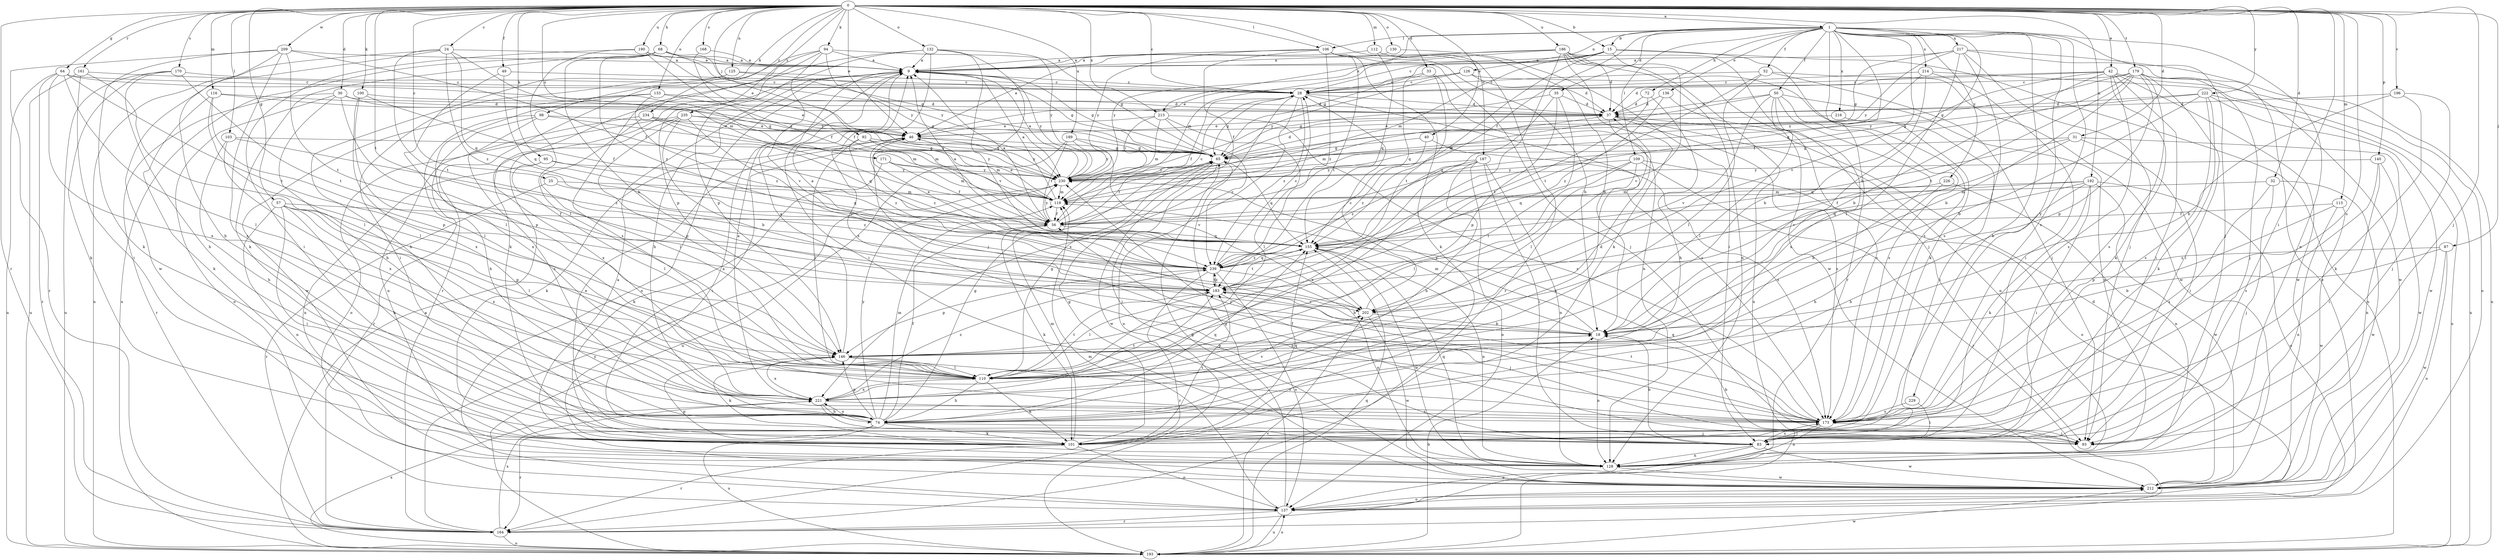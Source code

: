 strict digraph  {
0;
1;
9;
15;
18;
24;
25;
28;
30;
31;
32;
33;
35;
37;
40;
42;
46;
49;
50;
52;
56;
57;
64;
65;
68;
72;
74;
83;
87;
92;
93;
94;
95;
98;
100;
101;
103;
106;
109;
110;
112;
113;
116;
119;
125;
126;
128;
130;
132;
133;
136;
137;
140;
146;
155;
161;
164;
168;
170;
171;
173;
179;
183;
186;
187;
189;
190;
192;
193;
196;
202;
209;
212;
213;
214;
216;
217;
221;
222;
226;
229;
230;
234;
235;
239;
0 -> 1  [label=a];
0 -> 15  [label=b];
0 -> 24  [label=c];
0 -> 25  [label=c];
0 -> 28  [label=c];
0 -> 30  [label=d];
0 -> 31  [label=d];
0 -> 32  [label=d];
0 -> 33  [label=d];
0 -> 40  [label=e];
0 -> 42  [label=e];
0 -> 46  [label=e];
0 -> 49  [label=f];
0 -> 57  [label=g];
0 -> 64  [label=g];
0 -> 68  [label=h];
0 -> 83  [label=i];
0 -> 87  [label=j];
0 -> 92  [label=j];
0 -> 93  [label=j];
0 -> 94  [label=k];
0 -> 95  [label=k];
0 -> 98  [label=k];
0 -> 100  [label=k];
0 -> 103  [label=l];
0 -> 106  [label=l];
0 -> 112  [label=m];
0 -> 113  [label=m];
0 -> 116  [label=m];
0 -> 125  [label=n];
0 -> 130  [label=o];
0 -> 132  [label=o];
0 -> 133  [label=o];
0 -> 140  [label=p];
0 -> 161  [label=r];
0 -> 164  [label=r];
0 -> 168  [label=s];
0 -> 170  [label=s];
0 -> 171  [label=s];
0 -> 173  [label=s];
0 -> 179  [label=t];
0 -> 183  [label=t];
0 -> 186  [label=u];
0 -> 187  [label=u];
0 -> 189  [label=u];
0 -> 190  [label=u];
0 -> 192  [label=u];
0 -> 196  [label=v];
0 -> 209  [label=w];
0 -> 213  [label=x];
0 -> 222  [label=y];
0 -> 234  [label=z];
0 -> 235  [label=z];
1 -> 15  [label=b];
1 -> 18  [label=b];
1 -> 35  [label=d];
1 -> 50  [label=f];
1 -> 52  [label=f];
1 -> 56  [label=f];
1 -> 72  [label=h];
1 -> 93  [label=j];
1 -> 101  [label=k];
1 -> 106  [label=l];
1 -> 109  [label=l];
1 -> 126  [label=n];
1 -> 128  [label=n];
1 -> 136  [label=o];
1 -> 155  [label=q];
1 -> 164  [label=r];
1 -> 173  [label=s];
1 -> 202  [label=v];
1 -> 213  [label=x];
1 -> 214  [label=x];
1 -> 216  [label=x];
1 -> 217  [label=x];
1 -> 226  [label=y];
1 -> 229  [label=y];
9 -> 28  [label=c];
9 -> 65  [label=g];
9 -> 74  [label=h];
9 -> 83  [label=i];
9 -> 137  [label=o];
9 -> 230  [label=y];
15 -> 9  [label=a];
15 -> 28  [label=c];
15 -> 65  [label=g];
15 -> 119  [label=m];
15 -> 155  [label=q];
15 -> 173  [label=s];
15 -> 193  [label=u];
15 -> 202  [label=v];
18 -> 119  [label=m];
18 -> 128  [label=n];
18 -> 146  [label=p];
18 -> 230  [label=y];
24 -> 9  [label=a];
24 -> 119  [label=m];
24 -> 155  [label=q];
24 -> 183  [label=t];
24 -> 193  [label=u];
24 -> 212  [label=w];
24 -> 239  [label=z];
25 -> 119  [label=m];
25 -> 164  [label=r];
25 -> 239  [label=z];
28 -> 37  [label=d];
28 -> 56  [label=f];
28 -> 65  [label=g];
28 -> 173  [label=s];
28 -> 193  [label=u];
28 -> 221  [label=x];
28 -> 239  [label=z];
30 -> 37  [label=d];
30 -> 65  [label=g];
30 -> 74  [label=h];
30 -> 137  [label=o];
30 -> 146  [label=p];
30 -> 164  [label=r];
31 -> 65  [label=g];
31 -> 83  [label=i];
31 -> 155  [label=q];
31 -> 202  [label=v];
31 -> 212  [label=w];
32 -> 93  [label=j];
32 -> 119  [label=m];
32 -> 173  [label=s];
32 -> 212  [label=w];
33 -> 28  [label=c];
33 -> 128  [label=n];
33 -> 155  [label=q];
33 -> 183  [label=t];
35 -> 37  [label=d];
35 -> 65  [label=g];
35 -> 110  [label=l];
35 -> 146  [label=p];
35 -> 155  [label=q];
37 -> 46  [label=e];
37 -> 110  [label=l];
37 -> 119  [label=m];
37 -> 128  [label=n];
37 -> 173  [label=s];
40 -> 65  [label=g];
40 -> 173  [label=s];
40 -> 239  [label=z];
42 -> 18  [label=b];
42 -> 28  [label=c];
42 -> 37  [label=d];
42 -> 83  [label=i];
42 -> 101  [label=k];
42 -> 137  [label=o];
42 -> 173  [label=s];
42 -> 212  [label=w];
42 -> 230  [label=y];
46 -> 65  [label=g];
46 -> 83  [label=i];
46 -> 101  [label=k];
46 -> 230  [label=y];
46 -> 239  [label=z];
49 -> 28  [label=c];
49 -> 110  [label=l];
49 -> 155  [label=q];
50 -> 37  [label=d];
50 -> 74  [label=h];
50 -> 110  [label=l];
50 -> 119  [label=m];
50 -> 128  [label=n];
50 -> 173  [label=s];
50 -> 202  [label=v];
50 -> 221  [label=x];
52 -> 28  [label=c];
52 -> 93  [label=j];
52 -> 110  [label=l];
52 -> 183  [label=t];
52 -> 212  [label=w];
56 -> 9  [label=a];
56 -> 28  [label=c];
56 -> 101  [label=k];
56 -> 155  [label=q];
56 -> 230  [label=y];
57 -> 56  [label=f];
57 -> 74  [label=h];
57 -> 83  [label=i];
57 -> 110  [label=l];
57 -> 128  [label=n];
57 -> 146  [label=p];
57 -> 221  [label=x];
64 -> 28  [label=c];
64 -> 110  [label=l];
64 -> 164  [label=r];
64 -> 183  [label=t];
64 -> 193  [label=u];
64 -> 221  [label=x];
64 -> 230  [label=y];
65 -> 37  [label=d];
65 -> 56  [label=f];
65 -> 83  [label=i];
65 -> 155  [label=q];
65 -> 212  [label=w];
65 -> 230  [label=y];
68 -> 9  [label=a];
68 -> 18  [label=b];
68 -> 65  [label=g];
68 -> 101  [label=k];
68 -> 193  [label=u];
68 -> 230  [label=y];
68 -> 239  [label=z];
72 -> 37  [label=d];
72 -> 74  [label=h];
72 -> 183  [label=t];
74 -> 56  [label=f];
74 -> 65  [label=g];
74 -> 93  [label=j];
74 -> 101  [label=k];
74 -> 119  [label=m];
74 -> 146  [label=p];
74 -> 155  [label=q];
74 -> 164  [label=r];
74 -> 193  [label=u];
74 -> 221  [label=x];
74 -> 230  [label=y];
83 -> 18  [label=b];
83 -> 128  [label=n];
83 -> 137  [label=o];
83 -> 173  [label=s];
83 -> 212  [label=w];
87 -> 18  [label=b];
87 -> 137  [label=o];
87 -> 212  [label=w];
87 -> 239  [label=z];
92 -> 65  [label=g];
92 -> 110  [label=l];
92 -> 119  [label=m];
92 -> 230  [label=y];
92 -> 239  [label=z];
93 -> 18  [label=b];
94 -> 9  [label=a];
94 -> 65  [label=g];
94 -> 146  [label=p];
94 -> 164  [label=r];
94 -> 173  [label=s];
94 -> 202  [label=v];
94 -> 230  [label=y];
95 -> 110  [label=l];
95 -> 128  [label=n];
95 -> 155  [label=q];
95 -> 230  [label=y];
98 -> 46  [label=e];
98 -> 74  [label=h];
98 -> 119  [label=m];
98 -> 164  [label=r];
98 -> 173  [label=s];
100 -> 37  [label=d];
100 -> 56  [label=f];
100 -> 110  [label=l];
100 -> 221  [label=x];
101 -> 46  [label=e];
101 -> 65  [label=g];
101 -> 119  [label=m];
101 -> 137  [label=o];
101 -> 155  [label=q];
101 -> 164  [label=r];
101 -> 183  [label=t];
103 -> 65  [label=g];
103 -> 74  [label=h];
103 -> 221  [label=x];
103 -> 239  [label=z];
106 -> 9  [label=a];
106 -> 18  [label=b];
106 -> 46  [label=e];
106 -> 56  [label=f];
106 -> 93  [label=j];
106 -> 101  [label=k];
106 -> 183  [label=t];
106 -> 230  [label=y];
106 -> 239  [label=z];
109 -> 74  [label=h];
109 -> 110  [label=l];
109 -> 137  [label=o];
109 -> 155  [label=q];
109 -> 164  [label=r];
109 -> 230  [label=y];
110 -> 37  [label=d];
110 -> 65  [label=g];
110 -> 74  [label=h];
110 -> 101  [label=k];
110 -> 183  [label=t];
110 -> 221  [label=x];
112 -> 9  [label=a];
112 -> 18  [label=b];
112 -> 155  [label=q];
112 -> 164  [label=r];
113 -> 56  [label=f];
113 -> 128  [label=n];
113 -> 146  [label=p];
113 -> 212  [label=w];
116 -> 37  [label=d];
116 -> 65  [label=g];
116 -> 101  [label=k];
116 -> 110  [label=l];
116 -> 146  [label=p];
119 -> 9  [label=a];
119 -> 46  [label=e];
119 -> 56  [label=f];
125 -> 28  [label=c];
125 -> 65  [label=g];
125 -> 74  [label=h];
125 -> 83  [label=i];
126 -> 28  [label=c];
126 -> 37  [label=d];
126 -> 46  [label=e];
126 -> 101  [label=k];
126 -> 230  [label=y];
128 -> 9  [label=a];
128 -> 146  [label=p];
128 -> 155  [label=q];
128 -> 212  [label=w];
130 -> 9  [label=a];
130 -> 83  [label=i];
132 -> 9  [label=a];
132 -> 93  [label=j];
132 -> 101  [label=k];
132 -> 146  [label=p];
132 -> 173  [label=s];
132 -> 202  [label=v];
132 -> 230  [label=y];
133 -> 37  [label=d];
133 -> 46  [label=e];
133 -> 212  [label=w];
133 -> 221  [label=x];
133 -> 239  [label=z];
136 -> 37  [label=d];
136 -> 173  [label=s];
136 -> 239  [label=z];
137 -> 65  [label=g];
137 -> 119  [label=m];
137 -> 164  [label=r];
137 -> 193  [label=u];
140 -> 83  [label=i];
140 -> 128  [label=n];
140 -> 173  [label=s];
140 -> 230  [label=y];
146 -> 9  [label=a];
146 -> 18  [label=b];
146 -> 101  [label=k];
146 -> 110  [label=l];
146 -> 173  [label=s];
146 -> 221  [label=x];
155 -> 9  [label=a];
155 -> 46  [label=e];
155 -> 128  [label=n];
155 -> 183  [label=t];
155 -> 212  [label=w];
155 -> 239  [label=z];
161 -> 28  [label=c];
161 -> 83  [label=i];
161 -> 110  [label=l];
161 -> 193  [label=u];
164 -> 193  [label=u];
164 -> 221  [label=x];
164 -> 230  [label=y];
168 -> 9  [label=a];
168 -> 56  [label=f];
170 -> 28  [label=c];
170 -> 74  [label=h];
170 -> 101  [label=k];
170 -> 183  [label=t];
170 -> 193  [label=u];
171 -> 56  [label=f];
171 -> 101  [label=k];
171 -> 119  [label=m];
171 -> 230  [label=y];
173 -> 56  [label=f];
173 -> 83  [label=i];
173 -> 93  [label=j];
173 -> 128  [label=n];
173 -> 155  [label=q];
173 -> 183  [label=t];
173 -> 230  [label=y];
179 -> 18  [label=b];
179 -> 28  [label=c];
179 -> 56  [label=f];
179 -> 65  [label=g];
179 -> 83  [label=i];
179 -> 93  [label=j];
179 -> 146  [label=p];
179 -> 173  [label=s];
179 -> 183  [label=t];
179 -> 212  [label=w];
183 -> 9  [label=a];
183 -> 18  [label=b];
183 -> 93  [label=j];
183 -> 110  [label=l];
183 -> 202  [label=v];
183 -> 239  [label=z];
186 -> 9  [label=a];
186 -> 37  [label=d];
186 -> 93  [label=j];
186 -> 101  [label=k];
186 -> 110  [label=l];
186 -> 119  [label=m];
186 -> 128  [label=n];
186 -> 193  [label=u];
186 -> 212  [label=w];
186 -> 230  [label=y];
187 -> 74  [label=h];
187 -> 83  [label=i];
187 -> 128  [label=n];
187 -> 137  [label=o];
187 -> 221  [label=x];
187 -> 230  [label=y];
187 -> 239  [label=z];
189 -> 56  [label=f];
189 -> 65  [label=g];
189 -> 193  [label=u];
189 -> 202  [label=v];
189 -> 230  [label=y];
190 -> 9  [label=a];
190 -> 46  [label=e];
190 -> 56  [label=f];
190 -> 83  [label=i];
190 -> 110  [label=l];
192 -> 56  [label=f];
192 -> 74  [label=h];
192 -> 83  [label=i];
192 -> 101  [label=k];
192 -> 119  [label=m];
192 -> 137  [label=o];
192 -> 155  [label=q];
192 -> 212  [label=w];
193 -> 9  [label=a];
193 -> 18  [label=b];
193 -> 137  [label=o];
193 -> 155  [label=q];
193 -> 202  [label=v];
193 -> 212  [label=w];
193 -> 221  [label=x];
196 -> 18  [label=b];
196 -> 37  [label=d];
196 -> 93  [label=j];
196 -> 101  [label=k];
202 -> 18  [label=b];
202 -> 28  [label=c];
202 -> 212  [label=w];
209 -> 9  [label=a];
209 -> 56  [label=f];
209 -> 74  [label=h];
209 -> 101  [label=k];
209 -> 164  [label=r];
209 -> 173  [label=s];
209 -> 183  [label=t];
212 -> 9  [label=a];
212 -> 37  [label=d];
212 -> 65  [label=g];
212 -> 137  [label=o];
213 -> 46  [label=e];
213 -> 110  [label=l];
213 -> 119  [label=m];
213 -> 173  [label=s];
213 -> 230  [label=y];
213 -> 239  [label=z];
214 -> 18  [label=b];
214 -> 28  [label=c];
214 -> 83  [label=i];
214 -> 193  [label=u];
214 -> 230  [label=y];
216 -> 46  [label=e];
216 -> 83  [label=i];
217 -> 9  [label=a];
217 -> 65  [label=g];
217 -> 93  [label=j];
217 -> 110  [label=l];
217 -> 137  [label=o];
217 -> 173  [label=s];
217 -> 193  [label=u];
217 -> 230  [label=y];
221 -> 9  [label=a];
221 -> 74  [label=h];
221 -> 83  [label=i];
221 -> 173  [label=s];
221 -> 183  [label=t];
221 -> 202  [label=v];
221 -> 239  [label=z];
222 -> 18  [label=b];
222 -> 37  [label=d];
222 -> 65  [label=g];
222 -> 101  [label=k];
222 -> 173  [label=s];
222 -> 193  [label=u];
222 -> 212  [label=w];
226 -> 74  [label=h];
226 -> 119  [label=m];
226 -> 128  [label=n];
229 -> 83  [label=i];
229 -> 173  [label=s];
230 -> 9  [label=a];
230 -> 119  [label=m];
234 -> 46  [label=e];
234 -> 110  [label=l];
234 -> 119  [label=m];
234 -> 128  [label=n];
234 -> 155  [label=q];
235 -> 18  [label=b];
235 -> 46  [label=e];
235 -> 137  [label=o];
235 -> 146  [label=p];
235 -> 202  [label=v];
235 -> 221  [label=x];
235 -> 230  [label=y];
239 -> 28  [label=c];
239 -> 128  [label=n];
239 -> 137  [label=o];
239 -> 146  [label=p];
239 -> 155  [label=q];
239 -> 164  [label=r];
239 -> 183  [label=t];
}
